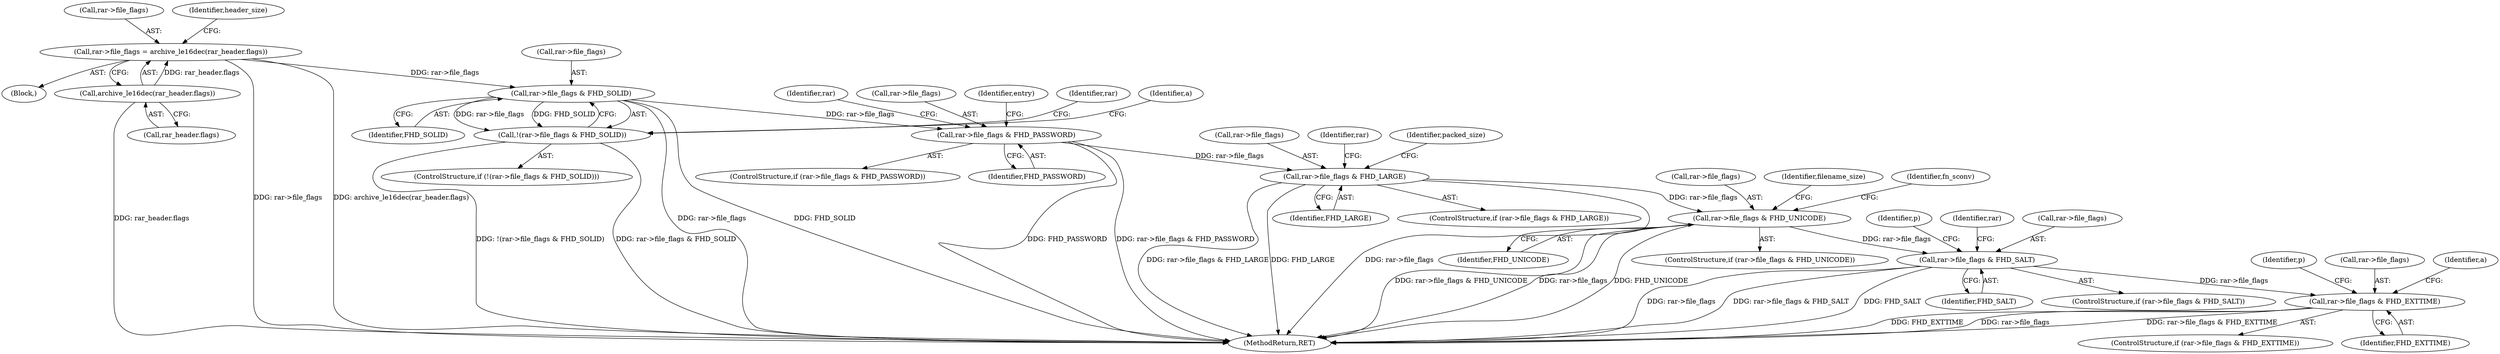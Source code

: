 digraph "0_libarchive_5562545b5562f6d12a4ef991fae158bf4ccf92b6@pointer" {
"1000257" [label="(Call,rar->file_flags & FHD_SOLID)"];
"1000207" [label="(Call,rar->file_flags = archive_le16dec(rar_header.flags))"];
"1000211" [label="(Call,archive_le16dec(rar_header.flags))"];
"1000256" [label="(Call,!(rar->file_flags & FHD_SOLID))"];
"1000456" [label="(Call,rar->file_flags & FHD_PASSWORD)"];
"1000478" [label="(Call,rar->file_flags & FHD_LARGE)"];
"1000709" [label="(Call,rar->file_flags & FHD_UNICODE)"];
"1001337" [label="(Call,rar->file_flags & FHD_SALT)"];
"1001369" [label="(Call,rar->file_flags & FHD_EXTTIME)"];
"1000478" [label="(Call,rar->file_flags & FHD_LARGE)"];
"1000208" [label="(Call,rar->file_flags)"];
"1000708" [label="(ControlStructure,if (rar->file_flags & FHD_UNICODE))"];
"1000212" [label="(Call,rar_header.flags)"];
"1001346" [label="(Identifier,p)"];
"1001337" [label="(Call,rar->file_flags & FHD_SALT)"];
"1000480" [label="(Identifier,rar)"];
"1000460" [label="(Identifier,FHD_PASSWORD)"];
"1001341" [label="(Identifier,FHD_SALT)"];
"1000207" [label="(Call,rar->file_flags = archive_le16dec(rar_header.flags))"];
"1001378" [label="(Identifier,p)"];
"1000255" [label="(ControlStructure,if (!(rar->file_flags & FHD_SOLID)))"];
"1000710" [label="(Call,rar->file_flags)"];
"1000261" [label="(Identifier,FHD_SOLID)"];
"1000479" [label="(Call,rar->file_flags)"];
"1000265" [label="(Identifier,rar)"];
"1000713" [label="(Identifier,FHD_UNICODE)"];
"1000256" [label="(Call,!(rar->file_flags & FHD_SOLID))"];
"1000216" [label="(Identifier,header_size)"];
"1000482" [label="(Identifier,FHD_LARGE)"];
"1000257" [label="(Call,rar->file_flags & FHD_SOLID)"];
"1000477" [label="(ControlStructure,if (rar->file_flags & FHD_LARGE))"];
"1000709" [label="(Call,rar->file_flags & FHD_UNICODE)"];
"1000717" [label="(Identifier,filename_size)"];
"1001061" [label="(Identifier,fn_sconv)"];
"1000120" [label="(Block,)"];
"1001368" [label="(ControlStructure,if (rar->file_flags & FHD_EXTTIME))"];
"1000211" [label="(Call,archive_le16dec(rar_header.flags))"];
"1000532" [label="(Identifier,rar)"];
"1001370" [label="(Call,rar->file_flags)"];
"1000456" [label="(Call,rar->file_flags & FHD_PASSWORD)"];
"1000457" [label="(Call,rar->file_flags)"];
"1001369" [label="(Call,rar->file_flags & FHD_EXTTIME)"];
"1000485" [label="(Identifier,packed_size)"];
"1001373" [label="(Identifier,FHD_EXTTIME)"];
"1001336" [label="(ControlStructure,if (rar->file_flags & FHD_SALT))"];
"1001371" [label="(Identifier,rar)"];
"1000463" [label="(Identifier,entry)"];
"1001338" [label="(Call,rar->file_flags)"];
"1001741" [label="(MethodReturn,RET)"];
"1000455" [label="(ControlStructure,if (rar->file_flags & FHD_PASSWORD))"];
"1000258" [label="(Call,rar->file_flags)"];
"1000358" [label="(Identifier,a)"];
"1001393" [label="(Identifier,a)"];
"1000257" -> "1000256"  [label="AST: "];
"1000257" -> "1000261"  [label="CFG: "];
"1000258" -> "1000257"  [label="AST: "];
"1000261" -> "1000257"  [label="AST: "];
"1000256" -> "1000257"  [label="CFG: "];
"1000257" -> "1001741"  [label="DDG: rar->file_flags"];
"1000257" -> "1001741"  [label="DDG: FHD_SOLID"];
"1000257" -> "1000256"  [label="DDG: rar->file_flags"];
"1000257" -> "1000256"  [label="DDG: FHD_SOLID"];
"1000207" -> "1000257"  [label="DDG: rar->file_flags"];
"1000257" -> "1000456"  [label="DDG: rar->file_flags"];
"1000207" -> "1000120"  [label="AST: "];
"1000207" -> "1000211"  [label="CFG: "];
"1000208" -> "1000207"  [label="AST: "];
"1000211" -> "1000207"  [label="AST: "];
"1000216" -> "1000207"  [label="CFG: "];
"1000207" -> "1001741"  [label="DDG: rar->file_flags"];
"1000207" -> "1001741"  [label="DDG: archive_le16dec(rar_header.flags)"];
"1000211" -> "1000207"  [label="DDG: rar_header.flags"];
"1000211" -> "1000212"  [label="CFG: "];
"1000212" -> "1000211"  [label="AST: "];
"1000211" -> "1001741"  [label="DDG: rar_header.flags"];
"1000256" -> "1000255"  [label="AST: "];
"1000265" -> "1000256"  [label="CFG: "];
"1000358" -> "1000256"  [label="CFG: "];
"1000256" -> "1001741"  [label="DDG: rar->file_flags & FHD_SOLID"];
"1000256" -> "1001741"  [label="DDG: !(rar->file_flags & FHD_SOLID)"];
"1000456" -> "1000455"  [label="AST: "];
"1000456" -> "1000460"  [label="CFG: "];
"1000457" -> "1000456"  [label="AST: "];
"1000460" -> "1000456"  [label="AST: "];
"1000463" -> "1000456"  [label="CFG: "];
"1000480" -> "1000456"  [label="CFG: "];
"1000456" -> "1001741"  [label="DDG: FHD_PASSWORD"];
"1000456" -> "1001741"  [label="DDG: rar->file_flags & FHD_PASSWORD"];
"1000456" -> "1000478"  [label="DDG: rar->file_flags"];
"1000478" -> "1000477"  [label="AST: "];
"1000478" -> "1000482"  [label="CFG: "];
"1000479" -> "1000478"  [label="AST: "];
"1000482" -> "1000478"  [label="AST: "];
"1000485" -> "1000478"  [label="CFG: "];
"1000532" -> "1000478"  [label="CFG: "];
"1000478" -> "1001741"  [label="DDG: rar->file_flags"];
"1000478" -> "1001741"  [label="DDG: rar->file_flags & FHD_LARGE"];
"1000478" -> "1001741"  [label="DDG: FHD_LARGE"];
"1000478" -> "1000709"  [label="DDG: rar->file_flags"];
"1000709" -> "1000708"  [label="AST: "];
"1000709" -> "1000713"  [label="CFG: "];
"1000710" -> "1000709"  [label="AST: "];
"1000713" -> "1000709"  [label="AST: "];
"1000717" -> "1000709"  [label="CFG: "];
"1001061" -> "1000709"  [label="CFG: "];
"1000709" -> "1001741"  [label="DDG: rar->file_flags & FHD_UNICODE"];
"1000709" -> "1001741"  [label="DDG: rar->file_flags"];
"1000709" -> "1001741"  [label="DDG: FHD_UNICODE"];
"1000709" -> "1001337"  [label="DDG: rar->file_flags"];
"1001337" -> "1001336"  [label="AST: "];
"1001337" -> "1001341"  [label="CFG: "];
"1001338" -> "1001337"  [label="AST: "];
"1001341" -> "1001337"  [label="AST: "];
"1001346" -> "1001337"  [label="CFG: "];
"1001371" -> "1001337"  [label="CFG: "];
"1001337" -> "1001741"  [label="DDG: rar->file_flags"];
"1001337" -> "1001741"  [label="DDG: rar->file_flags & FHD_SALT"];
"1001337" -> "1001741"  [label="DDG: FHD_SALT"];
"1001337" -> "1001369"  [label="DDG: rar->file_flags"];
"1001369" -> "1001368"  [label="AST: "];
"1001369" -> "1001373"  [label="CFG: "];
"1001370" -> "1001369"  [label="AST: "];
"1001373" -> "1001369"  [label="AST: "];
"1001378" -> "1001369"  [label="CFG: "];
"1001393" -> "1001369"  [label="CFG: "];
"1001369" -> "1001741"  [label="DDG: FHD_EXTTIME"];
"1001369" -> "1001741"  [label="DDG: rar->file_flags"];
"1001369" -> "1001741"  [label="DDG: rar->file_flags & FHD_EXTTIME"];
}
